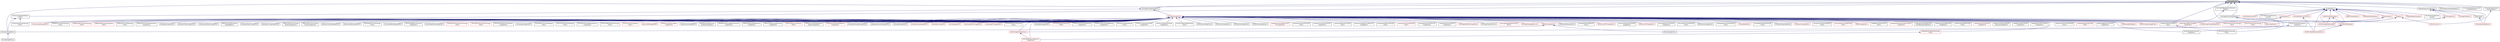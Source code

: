 digraph "itkSmartPointer.h"
{
 // LATEX_PDF_SIZE
  edge [fontname="Helvetica",fontsize="10",labelfontname="Helvetica",labelfontsize="10"];
  node [fontname="Helvetica",fontsize="10",shape=record];
  Node1 [label="itkSmartPointer.h",height=0.2,width=0.4,color="black", fillcolor="grey75", style="filled", fontcolor="black",tooltip=" "];
  Node1 -> Node2 [dir="back",color="midnightblue",fontsize="10",style="solid",fontname="Helvetica"];
  Node2 [label="itkExtractImageFilter.h",height=0.2,width=0.4,color="black", fillcolor="white", style="filled",URL="$itkExtractImageFilter_8h.html",tooltip=" "];
  Node2 -> Node3 [dir="back",color="midnightblue",fontsize="10",style="solid",fontname="Helvetica"];
  Node3 [label="itkCropImageFilter.h",height=0.2,width=0.4,color="black", fillcolor="white", style="filled",URL="$itkCropImageFilter_8h.html",tooltip=" "];
  Node1 -> Node4 [dir="back",color="midnightblue",fontsize="10",style="solid",fontname="Helvetica"];
  Node4 [label="itkImageToImageFilterDetail.h",height=0.2,width=0.4,color="black", fillcolor="white", style="filled",URL="$itkImageToImageFilterDetail_8h.html",tooltip=" "];
  Node4 -> Node5 [dir="back",color="midnightblue",fontsize="10",style="solid",fontname="Helvetica"];
  Node5 [label="itkExtractImageFilterRegion\lCopier.h",height=0.2,width=0.4,color="black", fillcolor="white", style="filled",URL="$itkExtractImageFilterRegionCopier_8h.html",tooltip=" "];
  Node5 -> Node2 [dir="back",color="midnightblue",fontsize="10",style="solid",fontname="Helvetica"];
  Node5 -> Node6 [dir="back",color="midnightblue",fontsize="10",style="solid",fontname="Helvetica"];
  Node6 [label="itkTestingExtractSliceImage\lFilter.h",height=0.2,width=0.4,color="black", fillcolor="white", style="filled",URL="$itkTestingExtractSliceImageFilter_8h.html",tooltip=" "];
  Node4 -> Node7 [dir="back",color="midnightblue",fontsize="10",style="solid",fontname="Helvetica"];
  Node7 [label="itkImageToImageFilter.h",height=0.2,width=0.4,color="red", fillcolor="white", style="filled",URL="$itkImageToImageFilter_8h.html",tooltip=" "];
  Node7 -> Node8 [dir="back",color="midnightblue",fontsize="10",style="solid",fontname="Helvetica"];
  Node8 [label="itkAccumulateImageFilter.h",height=0.2,width=0.4,color="red", fillcolor="white", style="filled",URL="$itkAccumulateImageFilter_8h.html",tooltip=" "];
  Node7 -> Node10 [dir="back",color="midnightblue",fontsize="10",style="solid",fontname="Helvetica"];
  Node10 [label="itkBSplineControlPointImage\lFilter.h",height=0.2,width=0.4,color="black", fillcolor="white", style="filled",URL="$itkBSplineControlPointImageFilter_8h.html",tooltip=" "];
  Node7 -> Node11 [dir="back",color="midnightblue",fontsize="10",style="solid",fontname="Helvetica"];
  Node11 [label="itkBSplineDecompositionImage\lFilter.h",height=0.2,width=0.4,color="red", fillcolor="white", style="filled",URL="$itkBSplineDecompositionImageFilter_8h.html",tooltip=" "];
  Node7 -> Node34 [dir="back",color="midnightblue",fontsize="10",style="solid",fontname="Helvetica"];
  Node34 [label="itkBSplineResampleImageFilter\lBase.h",height=0.2,width=0.4,color="red", fillcolor="white", style="filled",URL="$itkBSplineResampleImageFilterBase_8h.html",tooltip=" "];
  Node7 -> Node40 [dir="back",color="midnightblue",fontsize="10",style="solid",fontname="Helvetica"];
  Node40 [label="itkBayesianClassifierImage\lFilter.h",height=0.2,width=0.4,color="black", fillcolor="white", style="filled",URL="$itkBayesianClassifierImageFilter_8h.html",tooltip=" "];
  Node7 -> Node41 [dir="back",color="midnightblue",fontsize="10",style="solid",fontname="Helvetica"];
  Node41 [label="itkBayesianClassifierInitialization\lImageFilter.h",height=0.2,width=0.4,color="black", fillcolor="white", style="filled",URL="$itkBayesianClassifierInitializationImageFilter_8h.html",tooltip=" "];
  Node7 -> Node42 [dir="back",color="midnightblue",fontsize="10",style="solid",fontname="Helvetica"];
  Node42 [label="itkBilateralImageFilter.h",height=0.2,width=0.4,color="black", fillcolor="white", style="filled",URL="$itkBilateralImageFilter_8h.html",tooltip=" "];
  Node7 -> Node43 [dir="back",color="midnightblue",fontsize="10",style="solid",fontname="Helvetica"];
  Node43 [label="itkBinaryFillholeImageFilter.h",height=0.2,width=0.4,color="black", fillcolor="white", style="filled",URL="$itkBinaryFillholeImageFilter_8h.html",tooltip=" "];
  Node7 -> Node44 [dir="back",color="midnightblue",fontsize="10",style="solid",fontname="Helvetica"];
  Node44 [label="itkBinaryGrindPeakImageFilter.h",height=0.2,width=0.4,color="black", fillcolor="white", style="filled",URL="$itkBinaryGrindPeakImageFilter_8h.html",tooltip=" "];
  Node7 -> Node45 [dir="back",color="midnightblue",fontsize="10",style="solid",fontname="Helvetica"];
  Node45 [label="itkBinaryImageToLevelSet\lImageAdaptor.h",height=0.2,width=0.4,color="black", fillcolor="white", style="filled",URL="$itkBinaryImageToLevelSetImageAdaptor_8h.html",tooltip=" "];
  Node7 -> Node46 [dir="back",color="midnightblue",fontsize="10",style="solid",fontname="Helvetica"];
  Node46 [label="itkBinaryMedianImageFilter.h",height=0.2,width=0.4,color="black", fillcolor="white", style="filled",URL="$itkBinaryMedianImageFilter_8h.html",tooltip=" "];
  Node7 -> Node47 [dir="back",color="midnightblue",fontsize="10",style="solid",fontname="Helvetica"];
  Node47 [label="itkBinaryPruningImageFilter.h",height=0.2,width=0.4,color="black", fillcolor="white", style="filled",URL="$itkBinaryPruningImageFilter_8h.html",tooltip=" "];
  Node7 -> Node48 [dir="back",color="midnightblue",fontsize="10",style="solid",fontname="Helvetica"];
  Node48 [label="itkBinaryReconstructionBy\lDilationImageFilter.h",height=0.2,width=0.4,color="black", fillcolor="white", style="filled",URL="$itkBinaryReconstructionByDilationImageFilter_8h.html",tooltip=" "];
  Node7 -> Node49 [dir="back",color="midnightblue",fontsize="10",style="solid",fontname="Helvetica"];
  Node49 [label="itkBinaryReconstructionBy\lErosionImageFilter.h",height=0.2,width=0.4,color="black", fillcolor="white", style="filled",URL="$itkBinaryReconstructionByErosionImageFilter_8h.html",tooltip=" "];
  Node7 -> Node50 [dir="back",color="midnightblue",fontsize="10",style="solid",fontname="Helvetica"];
  Node50 [label="itkBinaryThinningImageFilter.h",height=0.2,width=0.4,color="black", fillcolor="white", style="filled",URL="$itkBinaryThinningImageFilter_8h.html",tooltip=" "];
  Node7 -> Node51 [dir="back",color="midnightblue",fontsize="10",style="solid",fontname="Helvetica"];
  Node51 [label="itkBinomialBlurImageFilter.h",height=0.2,width=0.4,color="black", fillcolor="white", style="filled",URL="$itkBinomialBlurImageFilter_8h.html",tooltip=" "];
  Node7 -> Node52 [dir="back",color="midnightblue",fontsize="10",style="solid",fontname="Helvetica"];
  Node52 [label="itkBoxImageFilter.h",height=0.2,width=0.4,color="red", fillcolor="white", style="filled",URL="$itkBoxImageFilter_8h.html",tooltip=" "];
  Node7 -> Node102 [dir="back",color="midnightblue",fontsize="10",style="solid",fontname="Helvetica"];
  Node102 [label="itkChangeInformationImage\lFilter.h",height=0.2,width=0.4,color="black", fillcolor="white", style="filled",URL="$itkChangeInformationImageFilter_8h.html",tooltip=" "];
  Node7 -> Node103 [dir="back",color="midnightblue",fontsize="10",style="solid",fontname="Helvetica"];
  Node103 [label="itkCheckerBoardImageFilter.h",height=0.2,width=0.4,color="black", fillcolor="white", style="filled",URL="$itkCheckerBoardImageFilter_8h.html",tooltip=" "];
  Node7 -> Node104 [dir="back",color="midnightblue",fontsize="10",style="solid",fontname="Helvetica"];
  Node104 [label="itkClosingByReconstruction\lImageFilter.h",height=0.2,width=0.4,color="black", fillcolor="white", style="filled",URL="$itkClosingByReconstructionImageFilter_8h.html",tooltip=" "];
  Node7 -> Node105 [dir="back",color="midnightblue",fontsize="10",style="solid",fontname="Helvetica"];
  Node105 [label="itkCollidingFrontsImageFilter.h",height=0.2,width=0.4,color="black", fillcolor="white", style="filled",URL="$itkCollidingFrontsImageFilter_8h.html",tooltip=" "];
  Node7 -> Node106 [dir="back",color="midnightblue",fontsize="10",style="solid",fontname="Helvetica"];
  Node106 [label="itkComplexToComplex1DFFTImage\lFilter.h",height=0.2,width=0.4,color="red", fillcolor="white", style="filled",URL="$itkComplexToComplex1DFFTImageFilter_8h.html",tooltip=" "];
  Node7 -> Node109 [dir="back",color="midnightblue",fontsize="10",style="solid",fontname="Helvetica"];
  Node109 [label="itkComplexToComplexFFTImage\lFilter.h",height=0.2,width=0.4,color="red", fillcolor="white", style="filled",URL="$itkComplexToComplexFFTImageFilter_8h.html",tooltip=" "];
  Node7 -> Node112 [dir="back",color="midnightblue",fontsize="10",style="solid",fontname="Helvetica"];
  Node112 [label="itkComposeDisplacementFields\lImageFilter.h",height=0.2,width=0.4,color="black", fillcolor="white", style="filled",URL="$itkComposeDisplacementFieldsImageFilter_8h.html",tooltip=" "];
  Node7 -> Node113 [dir="back",color="midnightblue",fontsize="10",style="solid",fontname="Helvetica"];
  Node113 [label="itkComposeImageFilter.h",height=0.2,width=0.4,color="black", fillcolor="white", style="filled",URL="$itkComposeImageFilter_8h.html",tooltip=" "];
  Node7 -> Node114 [dir="back",color="midnightblue",fontsize="10",style="solid",fontname="Helvetica"];
  Node114 [label="itkConfidenceConnectedImage\lFilter.h",height=0.2,width=0.4,color="black", fillcolor="white", style="filled",URL="$itkConfidenceConnectedImageFilter_8h.html",tooltip=" "];
  Node7 -> Node115 [dir="back",color="midnightblue",fontsize="10",style="solid",fontname="Helvetica"];
  Node115 [label="itkConnectedThresholdImage\lFilter.h",height=0.2,width=0.4,color="black", fillcolor="white", style="filled",URL="$itkConnectedThresholdImageFilter_8h.html",tooltip=" "];
  Node7 -> Node116 [dir="back",color="midnightblue",fontsize="10",style="solid",fontname="Helvetica"];
  Node116 [label="itkContourDirectedMeanDistance\lImageFilter.h",height=0.2,width=0.4,color="black", fillcolor="white", style="filled",URL="$itkContourDirectedMeanDistanceImageFilter_8h.html",tooltip=" "];
  Node7 -> Node117 [dir="back",color="midnightblue",fontsize="10",style="solid",fontname="Helvetica"];
  Node117 [label="itkContourMeanDistanceImage\lFilter.h",height=0.2,width=0.4,color="black", fillcolor="white", style="filled",URL="$itkContourMeanDistanceImageFilter_8h.html",tooltip=" "];
  Node7 -> Node118 [dir="back",color="midnightblue",fontsize="10",style="solid",fontname="Helvetica"];
  Node118 [label="itkConvolutionImageFilter\lBase.h",height=0.2,width=0.4,color="red", fillcolor="white", style="filled",URL="$itkConvolutionImageFilterBase_8h.html",tooltip=" "];
  Node7 -> Node132 [dir="back",color="midnightblue",fontsize="10",style="solid",fontname="Helvetica"];
  Node132 [label="itkCyclicShiftImageFilter.h",height=0.2,width=0.4,color="red", fillcolor="white", style="filled",URL="$itkCyclicShiftImageFilter_8h.html",tooltip=" "];
  Node7 -> Node134 [dir="back",color="midnightblue",fontsize="10",style="solid",fontname="Helvetica"];
  Node134 [label="itkDanielssonDistanceMap\lImageFilter.h",height=0.2,width=0.4,color="red", fillcolor="white", style="filled",URL="$itkDanielssonDistanceMapImageFilter_8h.html",tooltip=" "];
  Node7 -> Node138 [dir="back",color="midnightblue",fontsize="10",style="solid",fontname="Helvetica"];
  Node138 [label="itkDerivativeImageFilter.h",height=0.2,width=0.4,color="black", fillcolor="white", style="filled",URL="$itkDerivativeImageFilter_8h.html",tooltip=" "];
  Node7 -> Node139 [dir="back",color="midnightblue",fontsize="10",style="solid",fontname="Helvetica"];
  Node139 [label="itkDifferenceOfGaussians\lGradientImageFilter.h",height=0.2,width=0.4,color="black", fillcolor="white", style="filled",URL="$itkDifferenceOfGaussiansGradientImageFilter_8h.html",tooltip=" "];
  Node7 -> Node140 [dir="back",color="midnightblue",fontsize="10",style="solid",fontname="Helvetica"];
  Node140 [label="itkDiffusionTensor3DReconstruction\lImageFilter.h",height=0.2,width=0.4,color="black", fillcolor="white", style="filled",URL="$itkDiffusionTensor3DReconstructionImageFilter_8h.html",tooltip=" "];
  Node7 -> Node141 [dir="back",color="midnightblue",fontsize="10",style="solid",fontname="Helvetica"];
  Node141 [label="itkDirectedHausdorffDistance\lImageFilter.h",height=0.2,width=0.4,color="black", fillcolor="white", style="filled",URL="$itkDirectedHausdorffDistanceImageFilter_8h.html",tooltip=" "];
  Node7 -> Node142 [dir="back",color="midnightblue",fontsize="10",style="solid",fontname="Helvetica"];
  Node142 [label="itkDiscreteGaussianDerivative\lImageFilter.h",height=0.2,width=0.4,color="black", fillcolor="white", style="filled",URL="$itkDiscreteGaussianDerivativeImageFilter_8h.html",tooltip=" "];
  Node7 -> Node143 [dir="back",color="midnightblue",fontsize="10",style="solid",fontname="Helvetica"];
  Node143 [label="itkDiscreteGaussianImage\lFilter.h",height=0.2,width=0.4,color="red", fillcolor="white", style="filled",URL="$itkDiscreteGaussianImageFilter_8h.html",tooltip=" "];
  Node7 -> Node146 [dir="back",color="midnightblue",fontsize="10",style="solid",fontname="Helvetica"];
  Node146 [label="itkDisplacementFieldJacobian\lDeterminantFilter.h",height=0.2,width=0.4,color="black", fillcolor="white", style="filled",URL="$itkDisplacementFieldJacobianDeterminantFilter_8h.html",tooltip=" "];
  Node7 -> Node147 [dir="back",color="midnightblue",fontsize="10",style="solid",fontname="Helvetica"];
  Node147 [label="itkDisplacementFieldToBSpline\lImageFilter.h",height=0.2,width=0.4,color="red", fillcolor="white", style="filled",URL="$itkDisplacementFieldToBSplineImageFilter_8h.html",tooltip=" "];
  Node7 -> Node151 [dir="back",color="midnightblue",fontsize="10",style="solid",fontname="Helvetica"];
  Node151 [label="itkDoubleThresholdImageFilter.h",height=0.2,width=0.4,color="black", fillcolor="white", style="filled",URL="$itkDoubleThresholdImageFilter_8h.html",tooltip=" "];
  Node7 -> Node152 [dir="back",color="midnightblue",fontsize="10",style="solid",fontname="Helvetica"];
  Node152 [label="itkEigenAnalysis2DImageFilter.h",height=0.2,width=0.4,color="black", fillcolor="white", style="filled",URL="$itkEigenAnalysis2DImageFilter_8h.html",tooltip=" "];
  Node7 -> Node153 [dir="back",color="midnightblue",fontsize="10",style="solid",fontname="Helvetica"];
  Node153 [label="itkExpandImageFilter.h",height=0.2,width=0.4,color="black", fillcolor="white", style="filled",URL="$itkExpandImageFilter_8h.html",tooltip=" "];
  Node7 -> Node154 [dir="back",color="midnightblue",fontsize="10",style="solid",fontname="Helvetica"];
  Node154 [label="itkFastChamferDistanceImage\lFilter.h",height=0.2,width=0.4,color="red", fillcolor="white", style="filled",URL="$itkFastChamferDistanceImageFilter_8h.html",tooltip=" "];
  Node7 -> Node159 [dir="back",color="midnightblue",fontsize="10",style="solid",fontname="Helvetica"];
  Node159 [label="itkFastMarchingImageFilter.h",height=0.2,width=0.4,color="red", fillcolor="white", style="filled",URL="$itkFastMarchingImageFilter_8h.html",tooltip=" "];
  Node7 -> Node165 [dir="back",color="midnightblue",fontsize="10",style="solid",fontname="Helvetica"];
  Node165 [label="itkFastMarchingTraits.h",height=0.2,width=0.4,color="red", fillcolor="white", style="filled",URL="$itkFastMarchingTraits_8h.html",tooltip=" "];
  Node7 -> Node176 [dir="back",color="midnightblue",fontsize="10",style="solid",fontname="Helvetica"];
  Node176 [label="itkFlipImageFilter.h",height=0.2,width=0.4,color="red", fillcolor="white", style="filled",URL="$itkFlipImageFilter_8h.html",tooltip=" "];
  Node7 -> Node178 [dir="back",color="midnightblue",fontsize="10",style="solid",fontname="Helvetica"];
  Node178 [label="itkForward1DFFTImageFilter.h",height=0.2,width=0.4,color="red", fillcolor="white", style="filled",URL="$itkForward1DFFTImageFilter_8h.html",tooltip=" "];
  Node7 -> Node181 [dir="back",color="midnightblue",fontsize="10",style="solid",fontname="Helvetica"];
  Node181 [label="itkForwardFFTImageFilter.h",height=0.2,width=0.4,color="red", fillcolor="white", style="filled",URL="$itkForwardFFTImageFilter_8h.html",tooltip=" "];
  Node7 -> Node184 [dir="back",color="midnightblue",fontsize="10",style="solid",fontname="Helvetica"];
  Node184 [label="itkFullToHalfHermitianImage\lFilter.h",height=0.2,width=0.4,color="black", fillcolor="white", style="filled",URL="$itkFullToHalfHermitianImageFilter_8h.html",tooltip=" "];
  Node7 -> Node185 [dir="back",color="midnightblue",fontsize="10",style="solid",fontname="Helvetica"];
  Node185 [label="itkGPUImageToImageFilter.h",height=0.2,width=0.4,color="red", fillcolor="white", style="filled",URL="$itkGPUImageToImageFilter_8h.html",tooltip=" "];
  Node185 -> Node197 [dir="back",color="midnightblue",fontsize="10",style="solid",fontname="Helvetica"];
  Node197 [label="itkGPUNeighborhoodOperator\lImageFilter.h",height=0.2,width=0.4,color="red", fillcolor="white", style="filled",URL="$itkGPUNeighborhoodOperatorImageFilter_8h.html",tooltip=" "];
  Node7 -> Node197 [dir="back",color="midnightblue",fontsize="10",style="solid",fontname="Helvetica"];
  Node7 -> Node198 [dir="back",color="midnightblue",fontsize="10",style="solid",fontname="Helvetica"];
  Node198 [label="itkGradientImageFilter.h",height=0.2,width=0.4,color="black", fillcolor="white", style="filled",URL="$itkGradientImageFilter_8h.html",tooltip=" "];
  Node7 -> Node199 [dir="back",color="midnightblue",fontsize="10",style="solid",fontname="Helvetica"];
  Node199 [label="itkGradientMagnitudeImage\lFilter.h",height=0.2,width=0.4,color="red", fillcolor="white", style="filled",URL="$itkGradientMagnitudeImageFilter_8h.html",tooltip=" "];
  Node7 -> Node201 [dir="back",color="midnightblue",fontsize="10",style="solid",fontname="Helvetica"];
  Node201 [label="itkGrayscaleConnectedClosing\lImageFilter.h",height=0.2,width=0.4,color="black", fillcolor="white", style="filled",URL="$itkGrayscaleConnectedClosingImageFilter_8h.html",tooltip=" "];
  Node7 -> Node202 [dir="back",color="midnightblue",fontsize="10",style="solid",fontname="Helvetica"];
  Node202 [label="itkGrayscaleConnectedOpening\lImageFilter.h",height=0.2,width=0.4,color="black", fillcolor="white", style="filled",URL="$itkGrayscaleConnectedOpeningImageFilter_8h.html",tooltip=" "];
  Node7 -> Node203 [dir="back",color="midnightblue",fontsize="10",style="solid",fontname="Helvetica"];
  Node203 [label="itkGrayscaleFillholeImage\lFilter.h",height=0.2,width=0.4,color="black", fillcolor="white", style="filled",URL="$itkGrayscaleFillholeImageFilter_8h.html",tooltip=" "];
  Node7 -> Node204 [dir="back",color="midnightblue",fontsize="10",style="solid",fontname="Helvetica"];
  Node204 [label="itkGrayscaleGeodesicDilate\lImageFilter.h",height=0.2,width=0.4,color="black", fillcolor="white", style="filled",URL="$itkGrayscaleGeodesicDilateImageFilter_8h.html",tooltip=" "];
  Node7 -> Node205 [dir="back",color="midnightblue",fontsize="10",style="solid",fontname="Helvetica"];
  Node205 [label="itkGrayscaleGeodesicErode\lImageFilter.h",height=0.2,width=0.4,color="black", fillcolor="white", style="filled",URL="$itkGrayscaleGeodesicErodeImageFilter_8h.html",tooltip=" "];
  Node7 -> Node206 [dir="back",color="midnightblue",fontsize="10",style="solid",fontname="Helvetica"];
  Node206 [label="itkGrayscaleGrindPeakImage\lFilter.h",height=0.2,width=0.4,color="black", fillcolor="white", style="filled",URL="$itkGrayscaleGrindPeakImageFilter_8h.html",tooltip=" "];
  Node7 -> Node207 [dir="back",color="midnightblue",fontsize="10",style="solid",fontname="Helvetica"];
  Node207 [label="itkHConcaveImageFilter.h",height=0.2,width=0.4,color="black", fillcolor="white", style="filled",URL="$itkHConcaveImageFilter_8h.html",tooltip=" "];
  Node7 -> Node208 [dir="back",color="midnightblue",fontsize="10",style="solid",fontname="Helvetica"];
  Node208 [label="itkHConvexImageFilter.h",height=0.2,width=0.4,color="black", fillcolor="white", style="filled",URL="$itkHConvexImageFilter_8h.html",tooltip=" "];
  Node7 -> Node209 [dir="back",color="midnightblue",fontsize="10",style="solid",fontname="Helvetica"];
  Node209 [label="itkHMaximaImageFilter.h",height=0.2,width=0.4,color="black", fillcolor="white", style="filled",URL="$itkHMaximaImageFilter_8h.html",tooltip=" "];
  Node7 -> Node210 [dir="back",color="midnightblue",fontsize="10",style="solid",fontname="Helvetica"];
  Node210 [label="itkHMinimaImageFilter.h",height=0.2,width=0.4,color="black", fillcolor="white", style="filled",URL="$itkHMinimaImageFilter_8h.html",tooltip=" "];
  Node7 -> Node211 [dir="back",color="midnightblue",fontsize="10",style="solid",fontname="Helvetica"];
  Node211 [label="itkHalfHermitianToRealInverse\lFFTImageFilter.h",height=0.2,width=0.4,color="red", fillcolor="white", style="filled",URL="$itkHalfHermitianToRealInverseFFTImageFilter_8h.html",tooltip=" "];
  Node7 -> Node214 [dir="back",color="midnightblue",fontsize="10",style="solid",fontname="Helvetica"];
  Node214 [label="itkHalfToFullHermitianImage\lFilter.h",height=0.2,width=0.4,color="black", fillcolor="white", style="filled",URL="$itkHalfToFullHermitianImageFilter_8h.html",tooltip=" "];
  Node7 -> Node215 [dir="back",color="midnightblue",fontsize="10",style="solid",fontname="Helvetica"];
  Node215 [label="itkHardConnectedComponent\lImageFilter.h",height=0.2,width=0.4,color="black", fillcolor="white", style="filled",URL="$itkHardConnectedComponentImageFilter_8h.html",tooltip=" "];
  Node7 -> Node216 [dir="back",color="midnightblue",fontsize="10",style="solid",fontname="Helvetica"];
  Node216 [label="itkHausdorffDistanceImage\lFilter.h",height=0.2,width=0.4,color="black", fillcolor="white", style="filled",URL="$itkHausdorffDistanceImageFilter_8h.html",tooltip=" "];
  Node7 -> Node217 [dir="back",color="midnightblue",fontsize="10",style="solid",fontname="Helvetica"];
  Node217 [label="itkHessianToObjectnessMeasure\lImageFilter.h",height=0.2,width=0.4,color="black", fillcolor="white", style="filled",URL="$itkHessianToObjectnessMeasureImageFilter_8h.html",tooltip=" "];
  Node7 -> Node218 [dir="back",color="midnightblue",fontsize="10",style="solid",fontname="Helvetica"];
  Node218 [label="itkHistogramMatchingImage\lFilter.h",height=0.2,width=0.4,color="black", fillcolor="white", style="filled",URL="$itkHistogramMatchingImageFilter_8h.html",tooltip=" "];
  Node7 -> Node219 [dir="back",color="midnightblue",fontsize="10",style="solid",fontname="Helvetica"];
  Node219 [label="itkHistogramThresholdImage\lFilter.h",height=0.2,width=0.4,color="red", fillcolor="white", style="filled",URL="$itkHistogramThresholdImageFilter_8h.html",tooltip=" "];
  Node7 -> Node232 [dir="back",color="midnightblue",fontsize="10",style="solid",fontname="Helvetica"];
  Node232 [label="itkHoughTransform2DCircles\lImageFilter.h",height=0.2,width=0.4,color="black", fillcolor="white", style="filled",URL="$itkHoughTransform2DCirclesImageFilter_8h.html",tooltip=" "];
  Node7 -> Node233 [dir="back",color="midnightblue",fontsize="10",style="solid",fontname="Helvetica"];
  Node233 [label="itkHoughTransform2DLines\lImageFilter.h",height=0.2,width=0.4,color="black", fillcolor="white", style="filled",URL="$itkHoughTransform2DLinesImageFilter_8h.html",tooltip=" "];
  Node7 -> Node234 [dir="back",color="midnightblue",fontsize="10",style="solid",fontname="Helvetica"];
  Node234 [label="itkImageAndPathToImageFilter.h",height=0.2,width=0.4,color="red", fillcolor="white", style="filled",URL="$itkImageAndPathToImageFilter_8h.html",tooltip=" "];
  Node7 -> Node236 [dir="back",color="midnightblue",fontsize="10",style="solid",fontname="Helvetica"];
  Node236 [label="itkImageClassifierFilter.h",height=0.2,width=0.4,color="black", fillcolor="white", style="filled",URL="$itkImageClassifierFilter_8h.html",tooltip=" "];
  Node7 -> Node237 [dir="back",color="midnightblue",fontsize="10",style="solid",fontname="Helvetica"];
  Node237 [label="itkImageShapeModelEstimator\lBase.h",height=0.2,width=0.4,color="red", fillcolor="white", style="filled",URL="$itkImageShapeModelEstimatorBase_8h.html",tooltip=" "];
  Node7 -> Node240 [dir="back",color="midnightblue",fontsize="10",style="solid",fontname="Helvetica"];
  Node240 [label="itkImageToImageMetricv4.h",height=0.2,width=0.4,color="red", fillcolor="white", style="filled",URL="$itkImageToImageMetricv4_8h.html",tooltip=" "];
  Node7 -> Node251 [dir="back",color="midnightblue",fontsize="10",style="solid",fontname="Helvetica"];
  Node251 [label="itkInPlaceImageFilter.h",height=0.2,width=0.4,color="red", fillcolor="white", style="filled",URL="$itkInPlaceImageFilter_8h.html",tooltip=" "];
  Node251 -> Node2 [dir="back",color="midnightblue",fontsize="10",style="solid",fontname="Helvetica"];
  Node251 -> Node327 [dir="back",color="midnightblue",fontsize="10",style="solid",fontname="Helvetica"];
  Node327 [label="itkPasteImageFilter.h",height=0.2,width=0.4,color="black", fillcolor="white", style="filled",URL="$itkPasteImageFilter_8h.html",tooltip=" "];
  Node7 -> Node421 [dir="back",color="midnightblue",fontsize="10",style="solid",fontname="Helvetica"];
  Node421 [label="itkInterpolateImageFilter.h",height=0.2,width=0.4,color="black", fillcolor="white", style="filled",URL="$itkInterpolateImageFilter_8h.html",tooltip=" "];
  Node7 -> Node33 [dir="back",color="midnightblue",fontsize="10",style="solid",fontname="Helvetica"];
  Node33 [label="itkInterpolateImagePoints\lFilter.h",height=0.2,width=0.4,color="black", fillcolor="white", style="filled",URL="$itkInterpolateImagePointsFilter_8h.html",tooltip=" "];
  Node7 -> Node422 [dir="back",color="midnightblue",fontsize="10",style="solid",fontname="Helvetica"];
  Node422 [label="itkInverse1DFFTImageFilter.h",height=0.2,width=0.4,color="red", fillcolor="white", style="filled",URL="$itkInverse1DFFTImageFilter_8h.html",tooltip=" "];
  Node7 -> Node425 [dir="back",color="midnightblue",fontsize="10",style="solid",fontname="Helvetica"];
  Node425 [label="itkInverseDisplacementField\lImageFilter.h",height=0.2,width=0.4,color="black", fillcolor="white", style="filled",URL="$itkInverseDisplacementFieldImageFilter_8h.html",tooltip=" "];
  Node7 -> Node426 [dir="back",color="midnightblue",fontsize="10",style="solid",fontname="Helvetica"];
  Node426 [label="itkInverseFFTImageFilter.h",height=0.2,width=0.4,color="red", fillcolor="white", style="filled",URL="$itkInverseFFTImageFilter_8h.html",tooltip=" "];
  Node7 -> Node429 [dir="back",color="midnightblue",fontsize="10",style="solid",fontname="Helvetica"];
  Node429 [label="itkInvertDisplacementField\lImageFilter.h",height=0.2,width=0.4,color="black", fillcolor="white", style="filled",URL="$itkInvertDisplacementFieldImageFilter_8h.html",tooltip=" "];
  Node7 -> Node430 [dir="back",color="midnightblue",fontsize="10",style="solid",fontname="Helvetica"];
  Node430 [label="itkIsoContourDistanceImage\lFilter.h",height=0.2,width=0.4,color="red", fillcolor="white", style="filled",URL="$itkIsoContourDistanceImageFilter_8h.html",tooltip=" "];
  Node7 -> Node431 [dir="back",color="midnightblue",fontsize="10",style="solid",fontname="Helvetica"];
  Node431 [label="itkIsolatedConnectedImage\lFilter.h",height=0.2,width=0.4,color="black", fillcolor="white", style="filled",URL="$itkIsolatedConnectedImageFilter_8h.html",tooltip=" "];
  Node7 -> Node432 [dir="back",color="midnightblue",fontsize="10",style="solid",fontname="Helvetica"];
  Node432 [label="itkJoinSeriesImageFilter.h",height=0.2,width=0.4,color="black", fillcolor="white", style="filled",URL="$itkJoinSeriesImageFilter_8h.html",tooltip=" "];
  Node7 -> Node433 [dir="back",color="midnightblue",fontsize="10",style="solid",fontname="Helvetica"];
  Node433 [label="itkKappaSigmaThresholdImage\lFilter.h",height=0.2,width=0.4,color="black", fillcolor="white", style="filled",URL="$itkKappaSigmaThresholdImageFilter_8h.html",tooltip=" "];
  Node7 -> Node434 [dir="back",color="midnightblue",fontsize="10",style="solid",fontname="Helvetica"];
  Node434 [label="itkLabelImageToLabelMapFilter.h",height=0.2,width=0.4,color="red", fillcolor="white", style="filled",URL="$itkLabelImageToLabelMapFilter_8h.html",tooltip=" "];
  Node7 -> Node447 [dir="back",color="midnightblue",fontsize="10",style="solid",fontname="Helvetica"];
  Node447 [label="itkLabelMapFilter.h",height=0.2,width=0.4,color="red", fillcolor="white", style="filled",URL="$itkLabelMapFilter_8h.html",tooltip=" "];
  Node7 -> Node493 [dir="back",color="midnightblue",fontsize="10",style="solid",fontname="Helvetica"];
  Node493 [label="itkLabelMapToAttributeImage\lFilter.h",height=0.2,width=0.4,color="black", fillcolor="white", style="filled",URL="$itkLabelMapToAttributeImageFilter_8h.html",tooltip=" "];
  Node7 -> Node494 [dir="back",color="midnightblue",fontsize="10",style="solid",fontname="Helvetica"];
  Node494 [label="itkLabelVotingImageFilter.h",height=0.2,width=0.4,color="black", fillcolor="white", style="filled",URL="$itkLabelVotingImageFilter_8h.html",tooltip=" "];
  Node7 -> Node495 [dir="back",color="midnightblue",fontsize="10",style="solid",fontname="Helvetica"];
  Node495 [label="itkLaplacianImageFilter.h",height=0.2,width=0.4,color="red", fillcolor="white", style="filled",URL="$itkLaplacianImageFilter_8h.html",tooltip=" "];
  Node7 -> Node497 [dir="back",color="midnightblue",fontsize="10",style="solid",fontname="Helvetica"];
  Node497 [label="itkLaplacianSharpeningImage\lFilter.h",height=0.2,width=0.4,color="black", fillcolor="white", style="filled",URL="$itkLaplacianSharpeningImageFilter_8h.html",tooltip=" "];
  Node7 -> Node498 [dir="back",color="midnightblue",fontsize="10",style="solid",fontname="Helvetica"];
  Node498 [label="itkLevelSetDomainMapImage\lFilter.h",height=0.2,width=0.4,color="red", fillcolor="white", style="filled",URL="$itkLevelSetDomainMapImageFilter_8h.html",tooltip=" "];
  Node7 -> Node501 [dir="back",color="midnightblue",fontsize="10",style="solid",fontname="Helvetica"];
  Node501 [label="itkMRFImageFilter.h",height=0.2,width=0.4,color="red", fillcolor="white", style="filled",URL="$itkMRFImageFilter_8h.html",tooltip=" "];
  Node7 -> Node503 [dir="back",color="midnightblue",fontsize="10",style="solid",fontname="Helvetica"];
  Node503 [label="itkMRIBiasFieldCorrection\lFilter.h",height=0.2,width=0.4,color="black", fillcolor="white", style="filled",URL="$itkMRIBiasFieldCorrectionFilter_8h.html",tooltip=" "];
  Node7 -> Node504 [dir="back",color="midnightblue",fontsize="10",style="solid",fontname="Helvetica"];
  Node504 [label="itkMaskedFFTNormalizedCorrelation\lImageFilter.h",height=0.2,width=0.4,color="red", fillcolor="white", style="filled",URL="$itkMaskedFFTNormalizedCorrelationImageFilter_8h.html",tooltip=" "];
  Node7 -> Node506 [dir="back",color="midnightblue",fontsize="10",style="solid",fontname="Helvetica"];
  Node506 [label="itkMorphologicalWatershed\lFromMarkersImageFilter.h",height=0.2,width=0.4,color="black", fillcolor="white", style="filled",URL="$itkMorphologicalWatershedFromMarkersImageFilter_8h.html",tooltip=" "];
  Node7 -> Node507 [dir="back",color="midnightblue",fontsize="10",style="solid",fontname="Helvetica"];
  Node507 [label="itkMorphologicalWatershed\lImageFilter.h",height=0.2,width=0.4,color="black", fillcolor="white", style="filled",URL="$itkMorphologicalWatershedImageFilter_8h.html",tooltip=" "];
  Node7 -> Node508 [dir="back",color="midnightblue",fontsize="10",style="solid",fontname="Helvetica"];
  Node508 [label="itkMultiLabelSTAPLEImage\lFilter.h",height=0.2,width=0.4,color="black", fillcolor="white", style="filled",URL="$itkMultiLabelSTAPLEImageFilter_8h.html",tooltip=" "];
  Node7 -> Node509 [dir="back",color="midnightblue",fontsize="10",style="solid",fontname="Helvetica"];
  Node509 [label="itkMultiResolutionPyramid\lImageFilter.h",height=0.2,width=0.4,color="red", fillcolor="white", style="filled",URL="$itkMultiResolutionPyramidImageFilter_8h.html",tooltip=" "];
  Node7 -> Node343 [dir="back",color="midnightblue",fontsize="10",style="solid",fontname="Helvetica"];
  Node343 [label="itkMultiScaleHessianBased\lMeasureImageFilter.h",height=0.2,width=0.4,color="black", fillcolor="white", style="filled",URL="$itkMultiScaleHessianBasedMeasureImageFilter_8h.html",tooltip=" "];
  Node7 -> Node511 [dir="back",color="midnightblue",fontsize="10",style="solid",fontname="Helvetica"];
  Node511 [label="itkN4BiasFieldCorrection\lImageFilter.h",height=0.2,width=0.4,color="black", fillcolor="white", style="filled",URL="$itkN4BiasFieldCorrectionImageFilter_8h.html",tooltip=" "];
  Node7 -> Node512 [dir="back",color="midnightblue",fontsize="10",style="solid",fontname="Helvetica"];
  Node512 [label="itkNeighborhoodConnected\lImageFilter.h",height=0.2,width=0.4,color="black", fillcolor="white", style="filled",URL="$itkNeighborhoodConnectedImageFilter_8h.html",tooltip=" "];
  Node7 -> Node513 [dir="back",color="midnightblue",fontsize="10",style="solid",fontname="Helvetica"];
  Node513 [label="itkNeighborhoodOperatorImage\lFilter.h",height=0.2,width=0.4,color="red", fillcolor="white", style="filled",URL="$itkNeighborhoodOperatorImageFilter_8h.html",tooltip=" "];
  Node513 -> Node197 [dir="back",color="midnightblue",fontsize="10",style="solid",fontname="Helvetica"];
  Node7 -> Node516 [dir="back",color="midnightblue",fontsize="10",style="solid",fontname="Helvetica"];
  Node516 [label="itkNormalizeToConstantImage\lFilter.h",height=0.2,width=0.4,color="black", fillcolor="white", style="filled",URL="$itkNormalizeToConstantImageFilter_8h.html",tooltip=" "];
  Node7 -> Node517 [dir="back",color="midnightblue",fontsize="10",style="solid",fontname="Helvetica"];
  Node517 [label="itkObjectMorphologyImage\lFilter.h",height=0.2,width=0.4,color="red", fillcolor="white", style="filled",URL="$itkObjectMorphologyImageFilter_8h.html",tooltip=" "];
  Node7 -> Node520 [dir="back",color="midnightblue",fontsize="10",style="solid",fontname="Helvetica"];
  Node520 [label="itkOpeningByReconstruction\lImageFilter.h",height=0.2,width=0.4,color="black", fillcolor="white", style="filled",URL="$itkOpeningByReconstructionImageFilter_8h.html",tooltip=" "];
  Node7 -> Node521 [dir="back",color="midnightblue",fontsize="10",style="solid",fontname="Helvetica"];
  Node521 [label="itkOtsuMultipleThresholds\lImageFilter.h",height=0.2,width=0.4,color="black", fillcolor="white", style="filled",URL="$itkOtsuMultipleThresholdsImageFilter_8h.html",tooltip=" "];
  Node7 -> Node522 [dir="back",color="midnightblue",fontsize="10",style="solid",fontname="Helvetica"];
  Node522 [label="itkPadImageFilterBase.h",height=0.2,width=0.4,color="red", fillcolor="white", style="filled",URL="$itkPadImageFilterBase_8h.html",tooltip=" "];
  Node7 -> Node529 [dir="back",color="midnightblue",fontsize="10",style="solid",fontname="Helvetica"];
  Node529 [label="itkPatchBasedDenoisingBase\lImageFilter.h",height=0.2,width=0.4,color="red", fillcolor="white", style="filled",URL="$itkPatchBasedDenoisingBaseImageFilter_8h.html",tooltip=" "];
  Node7 -> Node531 [dir="back",color="midnightblue",fontsize="10",style="solid",fontname="Helvetica"];
  Node531 [label="itkPermuteAxesImageFilter.h",height=0.2,width=0.4,color="red", fillcolor="white", style="filled",URL="$itkPermuteAxesImageFilter_8h.html",tooltip=" "];
  Node7 -> Node552 [dir="back",color="midnightblue",fontsize="10",style="solid",fontname="Helvetica"];
  Node552 [label="itkRegionOfInterestImage\lFilter.h",height=0.2,width=0.4,color="black", fillcolor="white", style="filled",URL="$itkRegionOfInterestImageFilter_8h.html",tooltip=" "];
  Node552 -> Node553 [dir="back",color="midnightblue",fontsize="10",style="solid",fontname="Helvetica"];
  Node553 [label="itkScalarImageKmeansImage\lFilter.h",height=0.2,width=0.4,color="black", fillcolor="white", style="filled",URL="$itkScalarImageKmeansImageFilter_8h.html",tooltip=" "];
  Node1 -> Node605 [dir="back",color="midnightblue",fontsize="10",style="solid",fontname="Helvetica"];
  Node605 [label="itkImageToListSampleAdaptor.h",height=0.2,width=0.4,color="black", fillcolor="white", style="filled",URL="$itkImageToListSampleAdaptor_8h.html",tooltip=" "];
  Node605 -> Node553 [dir="back",color="midnightblue",fontsize="10",style="solid",fontname="Helvetica"];
  Node605 -> Node606 [dir="back",color="midnightblue",fontsize="10",style="solid",fontname="Helvetica"];
  Node606 [label="itkScalarImageToHistogram\lGenerator.h",height=0.2,width=0.4,color="black", fillcolor="white", style="filled",URL="$itkScalarImageToHistogramGenerator_8h.html",tooltip=" "];
  Node606 -> Node521 [dir="back",color="midnightblue",fontsize="10",style="solid",fontname="Helvetica"];
  Node1 -> Node607 [dir="back",color="midnightblue",fontsize="10",style="solid",fontname="Helvetica"];
  Node607 [label="itkImageToNeighborhoodSample\lAdaptor.h",height=0.2,width=0.4,color="black", fillcolor="white", style="filled",URL="$itkImageToNeighborhoodSampleAdaptor_8h.html",tooltip=" "];
  Node607 -> Node529 [dir="back",color="midnightblue",fontsize="10",style="solid",fontname="Helvetica"];
  Node1 -> Node608 [dir="back",color="midnightblue",fontsize="10",style="solid",fontname="Helvetica"];
  Node608 [label="itkLightObject.h",height=0.2,width=0.4,color="black", fillcolor="white", style="filled",URL="$itkLightObject_8h.html",tooltip=" "];
  Node608 -> Node609 [dir="back",color="midnightblue",fontsize="10",style="solid",fontname="Helvetica"];
  Node609 [label="itkCellInterfaceVisitor.h",height=0.2,width=0.4,color="red", fillcolor="white", style="filled",URL="$itkCellInterfaceVisitor_8h.html",tooltip=" "];
  Node608 -> Node708 [dir="back",color="midnightblue",fontsize="10",style="solid",fontname="Helvetica"];
  Node708 [label="itkFFTWFFTImageFilterInit\lFactory.h",height=0.2,width=0.4,color="black", fillcolor="white", style="filled",URL="$itkFFTWFFTImageFilterInitFactory_8h.html",tooltip=" "];
  Node608 -> Node709 [dir="back",color="midnightblue",fontsize="10",style="solid",fontname="Helvetica"];
  Node709 [label="itkFiniteDifferenceFunction.h",height=0.2,width=0.4,color="red", fillcolor="white", style="filled",URL="$itkFiniteDifferenceFunction_8h.html",tooltip=" "];
  Node709 -> Node723 [dir="back",color="midnightblue",fontsize="10",style="solid",fontname="Helvetica"];
  Node723 [label="itkGPUFiniteDifferenceFunction.h",height=0.2,width=0.4,color="red", fillcolor="white", style="filled",URL="$itkGPUFiniteDifferenceFunction_8h.html",tooltip=" "];
  Node608 -> Node735 [dir="back",color="midnightblue",fontsize="10",style="solid",fontname="Helvetica"];
  Node735 [label="itkGPUContextManager.h",height=0.2,width=0.4,color="red", fillcolor="white", style="filled",URL="$itkGPUContextManager_8h.html",tooltip=" "];
  Node735 -> Node737 [dir="back",color="midnightblue",fontsize="10",style="solid",fontname="Helvetica"];
  Node737 [label="itkGPUImageDataManager.h",height=0.2,width=0.4,color="red", fillcolor="white", style="filled",URL="$itkGPUImageDataManager_8h.html",tooltip=" "];
  Node735 -> Node739 [dir="back",color="midnightblue",fontsize="10",style="solid",fontname="Helvetica"];
  Node739 [label="itkGPUKernelManager.h",height=0.2,width=0.4,color="red", fillcolor="white", style="filled",URL="$itkGPUKernelManager_8h.html",tooltip=" "];
  Node739 -> Node723 [dir="back",color="midnightblue",fontsize="10",style="solid",fontname="Helvetica"];
  Node739 -> Node185 [dir="back",color="midnightblue",fontsize="10",style="solid",fontname="Helvetica"];
  Node608 -> Node723 [dir="back",color="midnightblue",fontsize="10",style="solid",fontname="Helvetica"];
  Node608 -> Node737 [dir="back",color="midnightblue",fontsize="10",style="solid",fontname="Helvetica"];
  Node608 -> Node739 [dir="back",color="midnightblue",fontsize="10",style="solid",fontname="Helvetica"];
  Node608 -> Node742 [dir="back",color="midnightblue",fontsize="10",style="solid",fontname="Helvetica"];
  Node742 [label="itkLabelObject.h",height=0.2,width=0.4,color="red", fillcolor="white", style="filled",URL="$itkLabelObject_8h.html",tooltip=" "];
  Node742 -> Node434 [dir="back",color="midnightblue",fontsize="10",style="solid",fontname="Helvetica"];
  Node608 -> Node751 [dir="back",color="midnightblue",fontsize="10",style="solid",fontname="Helvetica"];
  Node751 [label="itkMRCHeaderObject.h",height=0.2,width=0.4,color="red", fillcolor="white", style="filled",URL="$itkMRCHeaderObject_8h.html",tooltip=" "];
  Node608 -> Node753 [dir="back",color="midnightblue",fontsize="10",style="solid",fontname="Helvetica"];
  Node753 [label="itkMetaDataObjectBase.h",height=0.2,width=0.4,color="red", fillcolor="white", style="filled",URL="$itkMetaDataObjectBase_8h.html",tooltip=" "];
  Node608 -> Node1413 [dir="back",color="midnightblue",fontsize="10",style="solid",fontname="Helvetica"];
  Node1413 [label="itkNarrowBand.h",height=0.2,width=0.4,color="red", fillcolor="white", style="filled",URL="$itkNarrowBand_8h.html",tooltip=" "];
  Node1413 -> Node154 [dir="back",color="midnightblue",fontsize="10",style="solid",fontname="Helvetica"];
  Node1413 -> Node430 [dir="back",color="midnightblue",fontsize="10",style="solid",fontname="Helvetica"];
  Node608 -> Node759 [dir="back",color="midnightblue",fontsize="10",style="solid",fontname="Helvetica"];
  Node759 [label="itkObject.h",height=0.2,width=0.4,color="red", fillcolor="white", style="filled",URL="$itkObject_8h.html",tooltip=" "];
  Node759 -> Node737 [dir="back",color="midnightblue",fontsize="10",style="solid",fontname="Helvetica"];
  Node759 -> Node1266 [dir="back",color="midnightblue",fontsize="10",style="solid",fontname="Helvetica"];
  Node1266 [label="itkPointsLocator.h",height=0.2,width=0.4,color="red", fillcolor="white", style="filled",URL="$itkPointsLocator_8h.html",tooltip=" "];
  Node759 -> Node606 [dir="back",color="midnightblue",fontsize="10",style="solid",fontname="Helvetica"];
  Node608 -> Node1444 [dir="back",color="midnightblue",fontsize="10",style="solid",fontname="Helvetica"];
  Node1444 [label="itkSpatialObjectProperty.h",height=0.2,width=0.4,color="red", fillcolor="white", style="filled",URL="$itkSpatialObjectProperty_8h.html",tooltip=" "];
  Node608 -> Node1526 [dir="back",color="midnightblue",fontsize="10",style="solid",fontname="Helvetica"];
  Node1526 [label="itkVnlFFTImageFilterInit\lFactory.h",height=0.2,width=0.4,color="black", fillcolor="white", style="filled",URL="$itkVnlFFTImageFilterInitFactory_8h.html",tooltip=" "];
  Node1 -> Node1527 [dir="back",color="midnightblue",fontsize="10",style="solid",fontname="Helvetica"];
  Node1527 [label="itkMetaProgrammingLibrary.h",height=0.2,width=0.4,color="black", fillcolor="white", style="filled",URL="$itkMetaProgrammingLibrary_8h.html",tooltip=" "];
  Node1527 -> Node370 [dir="back",color="midnightblue",fontsize="10",style="solid",fontname="Helvetica"];
  Node370 [label="itkCastImageFilter.h",height=0.2,width=0.4,color="red", fillcolor="white", style="filled",URL="$itkCastImageFilter_8h.html",tooltip=" "];
  Node370 -> Node52 [dir="back",color="midnightblue",fontsize="10",style="solid",fontname="Helvetica"];
  Node1527 -> Node1158 [dir="back",color="midnightblue",fontsize="10",style="solid",fontname="Helvetica"];
  Node1158 [label="itkImageFileWriter.h",height=0.2,width=0.4,color="red", fillcolor="white", style="filled",URL="$itkImageFileWriter_8h.html",tooltip=" "];
  Node1527 -> Node1528 [dir="back",color="midnightblue",fontsize="10",style="solid",fontname="Helvetica"];
  Node1528 [label="itkIsNumber.h",height=0.2,width=0.4,color="black", fillcolor="white", style="filled",URL="$itkIsNumber_8h.html",tooltip=" "];
  Node1528 -> Node1529 [dir="back",color="midnightblue",fontsize="10",style="solid",fontname="Helvetica"];
  Node1529 [label="itkVariableLengthVector.h",height=0.2,width=0.4,color="red", fillcolor="white", style="filled",URL="$itkVariableLengthVector_8h.html",tooltip=" "];
  Node1527 -> Node1529 [dir="back",color="midnightblue",fontsize="10",style="solid",fontname="Helvetica"];
  Node1 -> Node327 [dir="back",color="midnightblue",fontsize="10",style="solid",fontname="Helvetica"];
  Node1 -> Node667 [dir="back",color="midnightblue",fontsize="10",style="solid",fontname="Helvetica"];
  Node667 [label="itkPointSetToListSampleAdaptor.h",height=0.2,width=0.4,color="black", fillcolor="white", style="filled",URL="$itkPointSetToListSampleAdaptor_8h.html",tooltip=" "];
  Node1 -> Node552 [dir="back",color="midnightblue",fontsize="10",style="solid",fontname="Helvetica"];
  Node1 -> Node895 [dir="back",color="midnightblue",fontsize="10",style="solid",fontname="Helvetica"];
  Node895 [label="itkScalarImageToCooccurrence\lListSampleFilter.h",height=0.2,width=0.4,color="black", fillcolor="white", style="filled",URL="$itkScalarImageToCooccurrenceListSampleFilter_8h.html",tooltip=" "];
  Node1 -> Node6 [dir="back",color="midnightblue",fontsize="10",style="solid",fontname="Helvetica"];
  Node1 -> Node1265 [dir="back",color="midnightblue",fontsize="10",style="solid",fontname="Helvetica"];
  Node1265 [label="itkVectorContainerToList\lSampleAdaptor.h",height=0.2,width=0.4,color="black", fillcolor="white", style="filled",URL="$itkVectorContainerToListSampleAdaptor_8h.html",tooltip=" "];
  Node1265 -> Node1266 [dir="back",color="midnightblue",fontsize="10",style="solid",fontname="Helvetica"];
}
